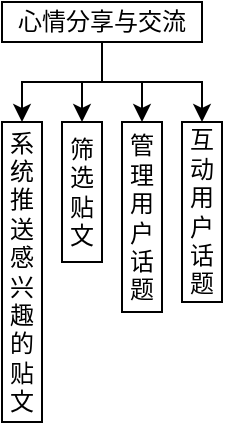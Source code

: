 <mxfile version="22.1.3" type="github">
  <diagram id="C5RBs43oDa-KdzZeNtuy" name="Page-1">
    <mxGraphModel dx="759" dy="513" grid="1" gridSize="10" guides="1" tooltips="1" connect="1" arrows="1" fold="1" page="1" pageScale="1" pageWidth="827" pageHeight="1169" math="0" shadow="0">
      <root>
        <mxCell id="WIyWlLk6GJQsqaUBKTNV-0" />
        <mxCell id="WIyWlLk6GJQsqaUBKTNV-1" parent="WIyWlLk6GJQsqaUBKTNV-0" />
        <mxCell id="uxV9lWH_wjJlgFowtvAs-7" style="edgeStyle=orthogonalEdgeStyle;rounded=0;orthogonalLoop=1;jettySize=auto;html=1;" edge="1" parent="WIyWlLk6GJQsqaUBKTNV-1" source="uxV9lWH_wjJlgFowtvAs-0" target="uxV9lWH_wjJlgFowtvAs-3">
          <mxGeometry relative="1" as="geometry" />
        </mxCell>
        <mxCell id="uxV9lWH_wjJlgFowtvAs-8" style="edgeStyle=orthogonalEdgeStyle;rounded=0;orthogonalLoop=1;jettySize=auto;html=1;" edge="1" parent="WIyWlLk6GJQsqaUBKTNV-1" source="uxV9lWH_wjJlgFowtvAs-0" target="uxV9lWH_wjJlgFowtvAs-4">
          <mxGeometry relative="1" as="geometry" />
        </mxCell>
        <mxCell id="uxV9lWH_wjJlgFowtvAs-9" style="edgeStyle=orthogonalEdgeStyle;rounded=0;orthogonalLoop=1;jettySize=auto;html=1;entryX=0.5;entryY=0;entryDx=0;entryDy=0;" edge="1" parent="WIyWlLk6GJQsqaUBKTNV-1" source="uxV9lWH_wjJlgFowtvAs-0" target="uxV9lWH_wjJlgFowtvAs-5">
          <mxGeometry relative="1" as="geometry" />
        </mxCell>
        <mxCell id="uxV9lWH_wjJlgFowtvAs-10" style="edgeStyle=orthogonalEdgeStyle;rounded=0;orthogonalLoop=1;jettySize=auto;html=1;entryX=0.5;entryY=0;entryDx=0;entryDy=0;" edge="1" parent="WIyWlLk6GJQsqaUBKTNV-1" source="uxV9lWH_wjJlgFowtvAs-0" target="uxV9lWH_wjJlgFowtvAs-6">
          <mxGeometry relative="1" as="geometry" />
        </mxCell>
        <mxCell id="uxV9lWH_wjJlgFowtvAs-0" value="心情分享与交流" style="rounded=0;whiteSpace=wrap;html=1;" vertex="1" parent="WIyWlLk6GJQsqaUBKTNV-1">
          <mxGeometry x="230" y="120" width="100" height="20" as="geometry" />
        </mxCell>
        <mxCell id="uxV9lWH_wjJlgFowtvAs-2" value="" style="endArrow=none;html=1;rounded=0;" edge="1" parent="WIyWlLk6GJQsqaUBKTNV-1" target="uxV9lWH_wjJlgFowtvAs-0">
          <mxGeometry width="50" height="50" relative="1" as="geometry">
            <mxPoint x="300" y="140" as="sourcePoint" />
            <mxPoint x="420" y="240" as="targetPoint" />
          </mxGeometry>
        </mxCell>
        <mxCell id="uxV9lWH_wjJlgFowtvAs-3" value="系统推送感兴趣的贴文" style="rounded=0;whiteSpace=wrap;html=1;" vertex="1" parent="WIyWlLk6GJQsqaUBKTNV-1">
          <mxGeometry x="230" y="180" width="20" height="150" as="geometry" />
        </mxCell>
        <mxCell id="uxV9lWH_wjJlgFowtvAs-4" value="筛选贴文" style="rounded=0;whiteSpace=wrap;html=1;" vertex="1" parent="WIyWlLk6GJQsqaUBKTNV-1">
          <mxGeometry x="260" y="180" width="20" height="70" as="geometry" />
        </mxCell>
        <mxCell id="uxV9lWH_wjJlgFowtvAs-5" value="管理用户话题" style="rounded=0;whiteSpace=wrap;html=1;" vertex="1" parent="WIyWlLk6GJQsqaUBKTNV-1">
          <mxGeometry x="290" y="180" width="20" height="95" as="geometry" />
        </mxCell>
        <mxCell id="uxV9lWH_wjJlgFowtvAs-6" value="互动用户话题" style="rounded=0;whiteSpace=wrap;html=1;" vertex="1" parent="WIyWlLk6GJQsqaUBKTNV-1">
          <mxGeometry x="320" y="180" width="20" height="90" as="geometry" />
        </mxCell>
      </root>
    </mxGraphModel>
  </diagram>
</mxfile>
